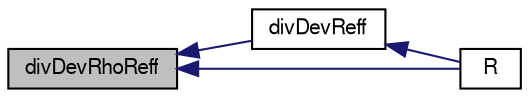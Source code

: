 digraph "divDevRhoReff"
{
  bgcolor="transparent";
  edge [fontname="FreeSans",fontsize="10",labelfontname="FreeSans",labelfontsize="10"];
  node [fontname="FreeSans",fontsize="10",shape=record];
  rankdir="LR";
  Node2708 [label="divDevRhoReff",height=0.2,width=0.4,color="black", fillcolor="grey75", style="filled", fontcolor="black"];
  Node2708 -> Node2709 [dir="back",color="midnightblue",fontsize="10",style="solid",fontname="FreeSans"];
  Node2709 [label="divDevReff",height=0.2,width=0.4,color="black",URL="$a31042.html#a028ac2eaccc9a479009b15cc6e21a89e",tooltip="Return the source term for the momentum equation. "];
  Node2709 -> Node2710 [dir="back",color="midnightblue",fontsize="10",style="solid",fontname="FreeSans"];
  Node2710 [label="R",height=0.2,width=0.4,color="black",URL="$a31042.html#a577b084625b71e318cdd3a5375187925",tooltip="Return the Reynolds stress tensor. "];
  Node2708 -> Node2710 [dir="back",color="midnightblue",fontsize="10",style="solid",fontname="FreeSans"];
}
